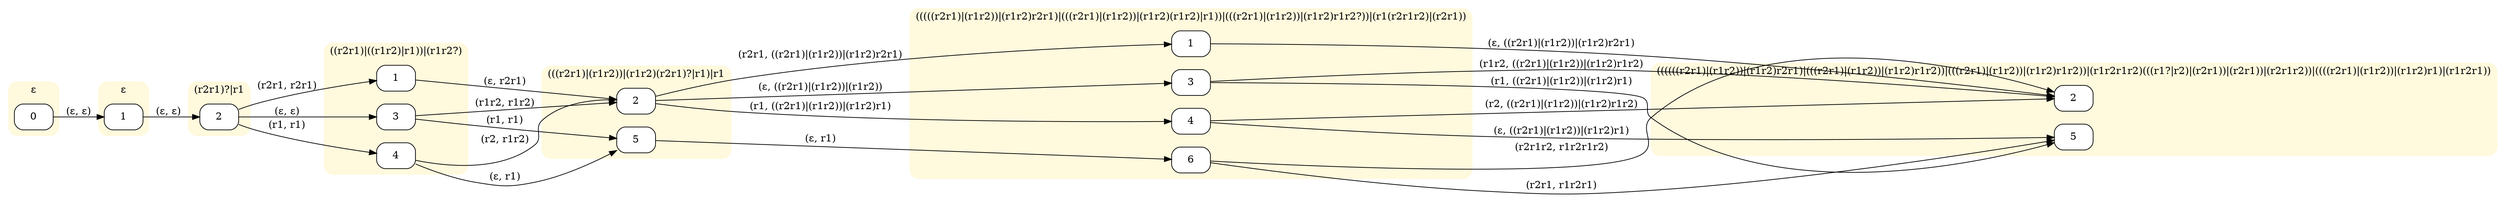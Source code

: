 digraph "MONinput/e" {
rankdir=LR
node [style=filled fillcolor=white]
subgraph cluster0 {
style="rounded,filled" color="#FFF9DD" node [style="rounded,filled" shape=box fillcolor="#FFFFFF"]
label=ε
M0S0 [label=0];
}
subgraph cluster1 {
style="rounded,filled" color="#FFF9DD" node [style="rounded,filled" shape=box fillcolor="#FFFFFF"]
label=ε
M1S1 [label=1];
}
subgraph cluster2 {
style="rounded,filled" color="#FFF9DD" node [style="rounded,filled" shape=box fillcolor="#FFFFFF"]
label="(r2r1)?|r1"
M2S2 [label=2];
}
subgraph cluster3 {
style="rounded,filled" color="#FFF9DD" node [style="rounded,filled" shape=box fillcolor="#FFFFFF"]
label="((r2r1)|((r1r2)|r1))|(r1r2?)"
M3S1 [label=1];
M3S3 [label=3];
M3S4 [label=4];
}
subgraph cluster4 {
style="rounded,filled" color="#FFF9DD" node [style="rounded,filled" shape=box fillcolor="#FFFFFF"]
label="(((r2r1)|(r1r2))|(r1r2)(r2r1)?|r1)|r1"
M4S2 [label=2];
M4S5 [label=5];
}
subgraph cluster5 {
style="rounded,filled" color="#FFF9DD" node [style="rounded,filled" shape=box fillcolor="#FFFFFF"]
label="(((((r2r1)|(r1r2))|(r1r2)r2r1)|(((r2r1)|(r1r2))|(r1r2)(r1r2)|r1))|(((r2r1)|(r1r2))|(r1r2)r1r2?))|(r1(r2r1r2)|(r2r1))"
M5S1 [label=1];
M5S3 [label=3];
M5S4 [label=4];
M5S6 [label=6];
}
subgraph cluster6 {
style="rounded,filled" color="#FFF9DD" node [style="rounded,filled" shape=box fillcolor="#FFFFFF"]
label="((((((r2r1)|(r1r2))|(r1r2)r2r1)|(((r2r1)|(r1r2))|(r1r2)r1r2))|(((r2r1)|(r1r2))|(r1r2)r1r2))|(r1r2r1r2)(((r1?|r2)|(r2r1))|(r2r1))|(r2r1r2))|((((r2r1)|(r1r2))|(r1r2)r1)|(r1r2r1))"
M6S2 [label=2];
M6S5 [label=5];
}
M0S0 -> M1S1 [label="(ε, ε)"]
M1S1 -> M2S2 [label="(ε, ε)"]
M2S2 -> M3S1 [label="(r2r1, r2r1)"]
M2S2 -> M3S3 [label="(ε, ε)"]
M2S2 -> M3S4 [label="(r1, r1)"]
M3S1 -> M4S2 [label="(ε, r2r1)"]
M3S3 -> M4S2 [label="(r1r2, r1r2)"]
M3S3 -> M4S5 [label="(r1, r1)"]
M3S4 -> M4S2 [label="(r2, r1r2)"]
M3S4 -> M4S5 [label="(ε, r1)"]
M4S2 -> M5S1 [label="(r2r1, ((r2r1)|(r1r2))|(r1r2)r2r1)"]
M4S2 -> M5S3 [label="(ε, ((r2r1)|(r1r2))|(r1r2))"]
M4S2 -> M5S4 [label="(r1, ((r2r1)|(r1r2))|(r1r2)r1)"]
M4S5 -> M5S6 [label="(ε, r1)"]
M5S1 -> M6S2 [label="(ε, ((r2r1)|(r1r2))|(r1r2)r2r1)"]
M5S3 -> M6S2 [label="(r1r2, ((r2r1)|(r1r2))|(r1r2)r1r2)"]
M5S3 -> M6S5 [label="(r1, ((r2r1)|(r1r2))|(r1r2)r1)"]
M5S4 -> M6S2 [label="(r2, ((r2r1)|(r1r2))|(r1r2)r1r2)"]
M5S4 -> M6S5 [label="(ε, ((r2r1)|(r1r2))|(r1r2)r1)"]
M5S6 -> M6S2 [label="(r2r1r2, r1r2r1r2)"]
M5S6 -> M6S5 [label="(r2r1, r1r2r1)"]
}
